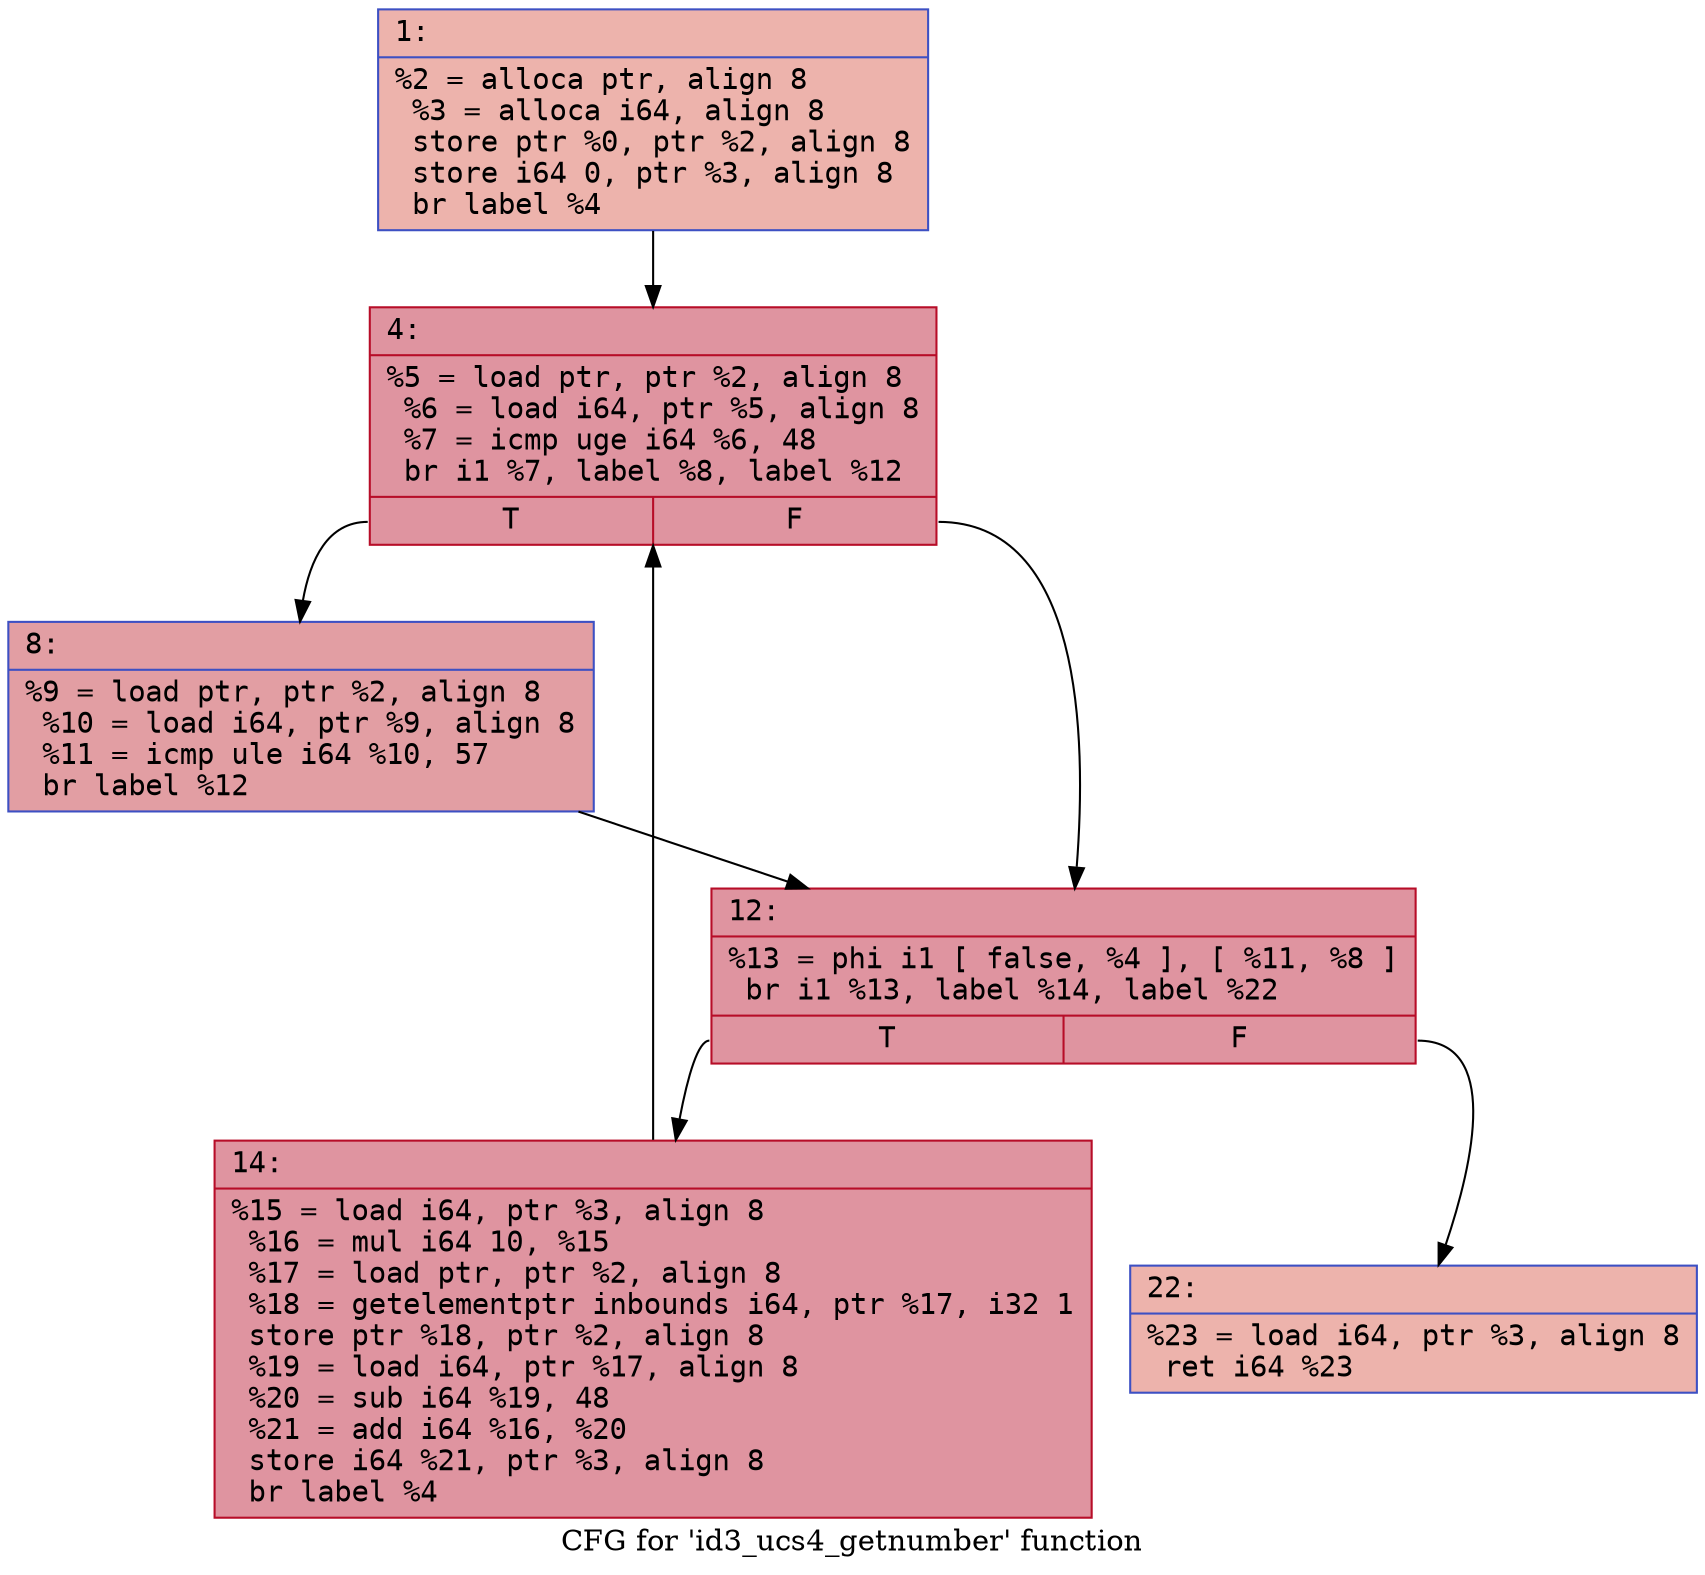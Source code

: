 digraph "CFG for 'id3_ucs4_getnumber' function" {
	label="CFG for 'id3_ucs4_getnumber' function";

	Node0x600002fd14f0 [shape=record,color="#3d50c3ff", style=filled, fillcolor="#d6524470" fontname="Courier",label="{1:\l|  %2 = alloca ptr, align 8\l  %3 = alloca i64, align 8\l  store ptr %0, ptr %2, align 8\l  store i64 0, ptr %3, align 8\l  br label %4\l}"];
	Node0x600002fd14f0 -> Node0x600002fd1540[tooltip="1 -> 4\nProbability 100.00%" ];
	Node0x600002fd1540 [shape=record,color="#b70d28ff", style=filled, fillcolor="#b70d2870" fontname="Courier",label="{4:\l|  %5 = load ptr, ptr %2, align 8\l  %6 = load i64, ptr %5, align 8\l  %7 = icmp uge i64 %6, 48\l  br i1 %7, label %8, label %12\l|{<s0>T|<s1>F}}"];
	Node0x600002fd1540:s0 -> Node0x600002fd1590[tooltip="4 -> 8\nProbability 50.00%" ];
	Node0x600002fd1540:s1 -> Node0x600002fd15e0[tooltip="4 -> 12\nProbability 50.00%" ];
	Node0x600002fd1590 [shape=record,color="#3d50c3ff", style=filled, fillcolor="#be242e70" fontname="Courier",label="{8:\l|  %9 = load ptr, ptr %2, align 8\l  %10 = load i64, ptr %9, align 8\l  %11 = icmp ule i64 %10, 57\l  br label %12\l}"];
	Node0x600002fd1590 -> Node0x600002fd15e0[tooltip="8 -> 12\nProbability 100.00%" ];
	Node0x600002fd15e0 [shape=record,color="#b70d28ff", style=filled, fillcolor="#b70d2870" fontname="Courier",label="{12:\l|  %13 = phi i1 [ false, %4 ], [ %11, %8 ]\l  br i1 %13, label %14, label %22\l|{<s0>T|<s1>F}}"];
	Node0x600002fd15e0:s0 -> Node0x600002fd1630[tooltip="12 -> 14\nProbability 96.88%" ];
	Node0x600002fd15e0:s1 -> Node0x600002fd1680[tooltip="12 -> 22\nProbability 3.12%" ];
	Node0x600002fd1630 [shape=record,color="#b70d28ff", style=filled, fillcolor="#b70d2870" fontname="Courier",label="{14:\l|  %15 = load i64, ptr %3, align 8\l  %16 = mul i64 10, %15\l  %17 = load ptr, ptr %2, align 8\l  %18 = getelementptr inbounds i64, ptr %17, i32 1\l  store ptr %18, ptr %2, align 8\l  %19 = load i64, ptr %17, align 8\l  %20 = sub i64 %19, 48\l  %21 = add i64 %16, %20\l  store i64 %21, ptr %3, align 8\l  br label %4\l}"];
	Node0x600002fd1630 -> Node0x600002fd1540[tooltip="14 -> 4\nProbability 100.00%" ];
	Node0x600002fd1680 [shape=record,color="#3d50c3ff", style=filled, fillcolor="#d6524470" fontname="Courier",label="{22:\l|  %23 = load i64, ptr %3, align 8\l  ret i64 %23\l}"];
}

